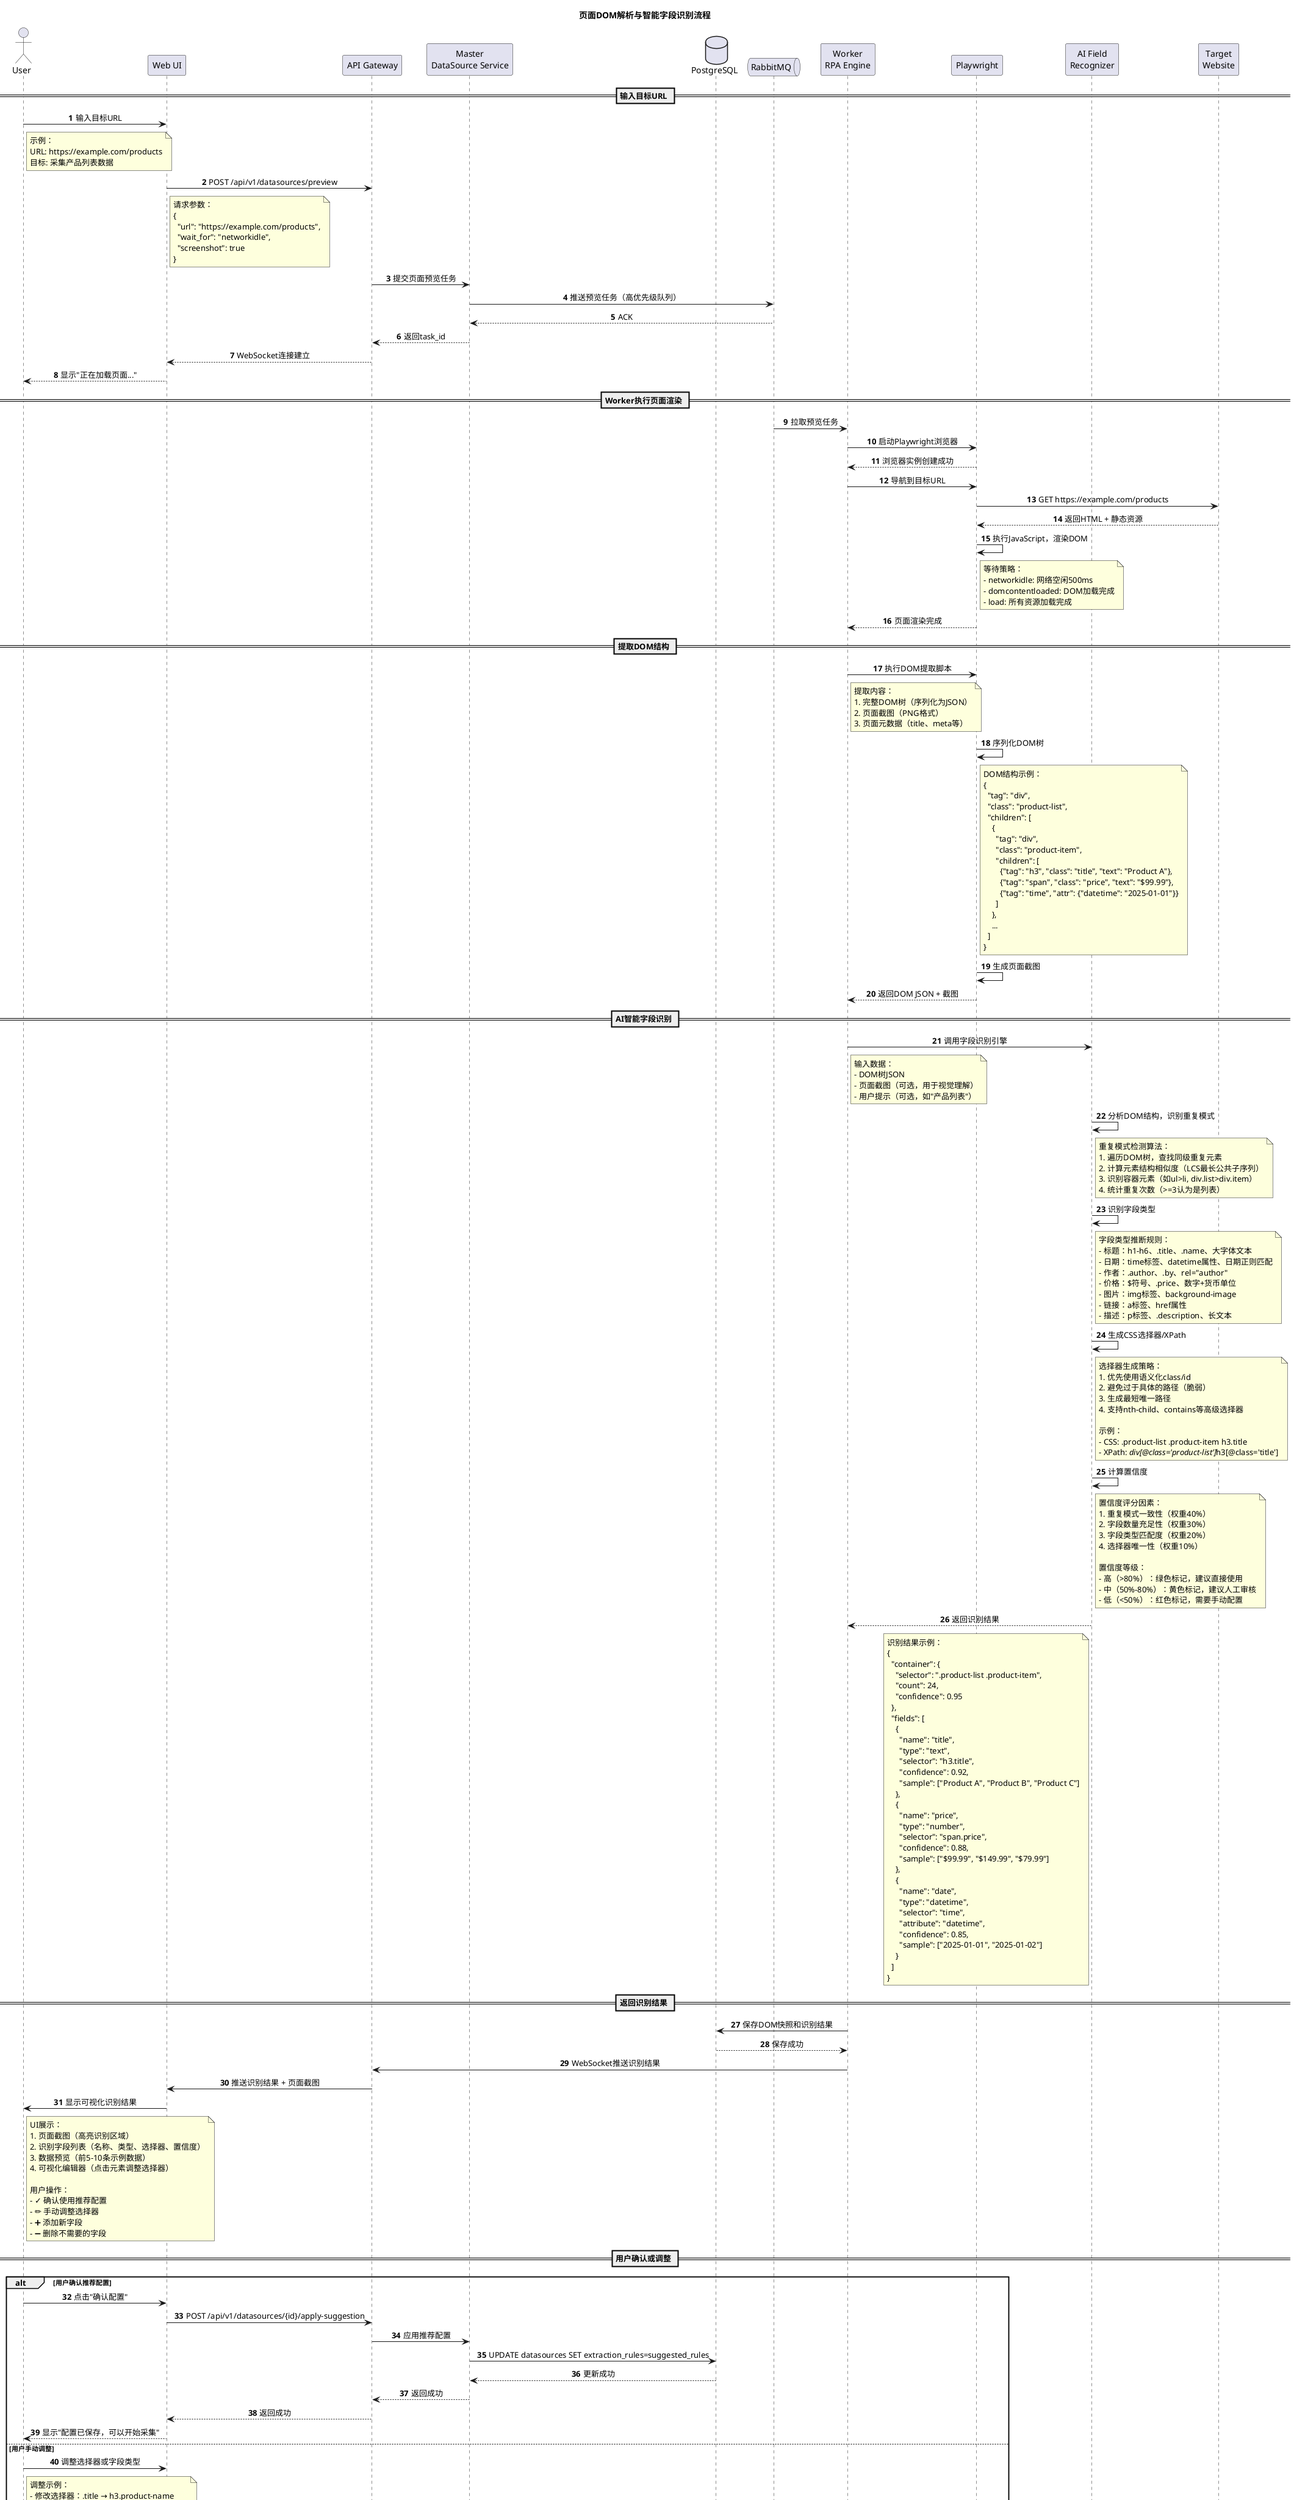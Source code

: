 @startuml
title 页面DOM解析与智能字段识别流程

skinparam backgroundColor #FFFFFF
skinparam sequenceMessageAlign center
skinparam responseMessageBelowArrow true

actor User as user
participant "Web UI" as ui
participant "API Gateway" as gateway
participant "Master\nDataSource Service" as master
database "PostgreSQL" as db
queue "RabbitMQ" as mq
participant "Worker\nRPA Engine" as worker
participant "Playwright" as browser
participant "AI Field\nRecognizer" as ai
participant "Target\nWebsite" as website

autonumber

== 输入目标URL ==

user -> ui: 输入目标URL
note right of user
  示例：
  URL: https://example.com/products
  目标: 采集产品列表数据
end note

ui -> gateway: POST /api/v1/datasources/preview
note right of ui
  请求参数：
  {
    "url": "https://example.com/products",
    "wait_for": "networkidle",
    "screenshot": true
  }
end note

gateway -> master: 提交页面预览任务
master -> mq: 推送预览任务（高优先级队列）
mq --> master: ACK

master --> gateway: 返回task_id
gateway --> ui: WebSocket连接建立
ui --> user: 显示"正在加载页面..."

== Worker执行页面渲染 ==

mq -> worker: 拉取预览任务
worker -> browser: 启动Playwright浏览器
browser --> worker: 浏览器实例创建成功

worker -> browser: 导航到目标URL
browser -> website: GET https://example.com/products
website --> browser: 返回HTML + 静态资源

browser -> browser: 执行JavaScript，渲染DOM
note right of browser
  等待策略：
  - networkidle: 网络空闲500ms
  - domcontentloaded: DOM加载完成
  - load: 所有资源加载完成
end note

browser --> worker: 页面渲染完成

== 提取DOM结构 ==

worker -> browser: 执行DOM提取脚本
note right of worker
  提取内容：
  1. 完整DOM树（序列化为JSON）
  2. 页面截图（PNG格式）
  3. 页面元数据（title、meta等）
end note

browser -> browser: 序列化DOM树
note right of browser
  DOM结构示例：
  {
    "tag": "div",
    "class": "product-list",
    "children": [
      {
        "tag": "div",
        "class": "product-item",
        "children": [
          {"tag": "h3", "class": "title", "text": "Product A"},
          {"tag": "span", "class": "price", "text": "$99.99"},
          {"tag": "time", "attr": {"datetime": "2025-01-01"}}
        ]
      },
      ...
    ]
  }
end note

browser -> browser: 生成页面截图
browser --> worker: 返回DOM JSON + 截图

== AI智能字段识别 ==

worker -> ai: 调用字段识别引擎
note right of worker
  输入数据：
  - DOM树JSON
  - 页面截图（可选，用于视觉理解）
  - 用户提示（可选，如"产品列表"）
end note

ai -> ai: 分析DOM结构，识别重复模式
note right of ai
  重复模式检测算法：
  1. 遍历DOM树，查找同级重复元素
  2. 计算元素结构相似度（LCS最长公共子序列）
  3. 识别容器元素（如ul>li, div.list>div.item）
  4. 统计重复次数（>=3认为是列表）
end note

ai -> ai: 识别字段类型
note right of ai
  字段类型推断规则：
  - 标题：h1-h6、.title、.name、大字体文本
  - 日期：time标签、datetime属性、日期正则匹配
  - 作者：.author、.by、rel="author"
  - 价格：$符号、.price、数字+货币单位
  - 图片：img标签、background-image
  - 链接：a标签、href属性
  - 描述：p标签、.description、长文本
end note

ai -> ai: 生成CSS选择器/XPath
note right of ai
  选择器生成策略：
  1. 优先使用语义化class/id
  2. 避免过于具体的路径（脆弱）
  3. 生成最短唯一路径
  4. 支持nth-child、contains等高级选择器

  示例：
  - CSS: .product-list .product-item h3.title
  - XPath: //div[@class='product-list']//h3[@class='title']
end note

ai -> ai: 计算置信度
note right of ai
  置信度评分因素：
  1. 重复模式一致性（权重40%）
  2. 字段数量充足性（权重30%）
  3. 字段类型匹配度（权重20%）
  4. 选择器唯一性（权重10%）

  置信度等级：
  - 高（>80%）：绿色标记，建议直接使用
  - 中（50%-80%）：黄色标记，建议人工审核
  - 低（<50%）：红色标记，需要手动配置
end note

ai --> worker: 返回识别结果
note left of ai
  识别结果示例：
  {
    "container": {
      "selector": ".product-list .product-item",
      "count": 24,
      "confidence": 0.95
    },
    "fields": [
      {
        "name": "title",
        "type": "text",
        "selector": "h3.title",
        "confidence": 0.92,
        "sample": ["Product A", "Product B", "Product C"]
      },
      {
        "name": "price",
        "type": "number",
        "selector": "span.price",
        "confidence": 0.88,
        "sample": ["$99.99", "$149.99", "$79.99"]
      },
      {
        "name": "date",
        "type": "datetime",
        "selector": "time",
        "attribute": "datetime",
        "confidence": 0.85,
        "sample": ["2025-01-01", "2025-01-02"]
      }
    ]
  }
end note

== 返回识别结果 ==

worker -> db: 保存DOM快照和识别结果
db --> worker: 保存成功

worker -> gateway: WebSocket推送识别结果
gateway -> ui: 推送识别结果 + 页面截图
ui -> user: 显示可视化识别结果
note right of user
  UI展示：
  1. 页面截图（高亮识别区域）
  2. 识别字段列表（名称、类型、选择器、置信度）
  3. 数据预览（前5-10条示例数据）
  4. 可视化编辑器（点击元素调整选择器）

  用户操作：
  - ✓ 确认使用推荐配置
  - ✏️ 手动调整选择器
  - ➕ 添加新字段
  - ➖ 删除不需要的字段
end note

== 用户确认或调整 ==

alt 用户确认推荐配置
  user -> ui: 点击"确认配置"
  ui -> gateway: POST /api/v1/datasources/{id}/apply-suggestion
  gateway -> master: 应用推荐配置
  master -> db: UPDATE datasources SET extraction_rules=suggested_rules
  db --> master: 更新成功
  master --> gateway: 返回成功
  gateway --> ui: 返回成功
  ui --> user: 显示"配置已保存，可以开始采集"

else 用户手动调整
  user -> ui: 调整选择器或字段类型
  note right of user
    调整示例：
    - 修改选择器：.title → h3.product-name
    - 更改字段类型：text → url
    - 添加数据清洗规则：trim()、toUpperCase()
  end note

  ui -> gateway: PUT /api/v1/datasources/{id}/extraction
  gateway -> master: 更新提取规则
  master -> db: UPDATE datasources SET extraction_rules=custom_rules
  db --> master: 更新成功

  master -> mq: 推送测试任务（验证调整后的规则）
  mq -> worker: 拉取测试任务
  worker -> browser: 重新提取数据（使用新规则）
  browser --> worker: 返回测试数据

  worker -> gateway: WebSocket推送测试结果
  gateway -> ui: 推送测试结果
  ui -> user: 显示测试数据预览
  note right of user
    测试结果：
    ✓ 成功提取10条数据
    字段完整性: 100%
    数据示例：
    [
      {"title": "Product A", "price": 99.99, "date": "2025-01-01"},
      ...
    ]
  end note

  user -> ui: 确认调整后的配置
  ui -> gateway: POST /api/v1/datasources/{id}/finalize
  gateway -> master: 标记数据源为已激活
  master -> db: UPDATE datasources SET status='active'
  db --> master: 更新成功
  master --> gateway: 返回成功
  gateway --> ui: 返回成功
  ui --> user: 显示"配置完成"
end

@enduml
